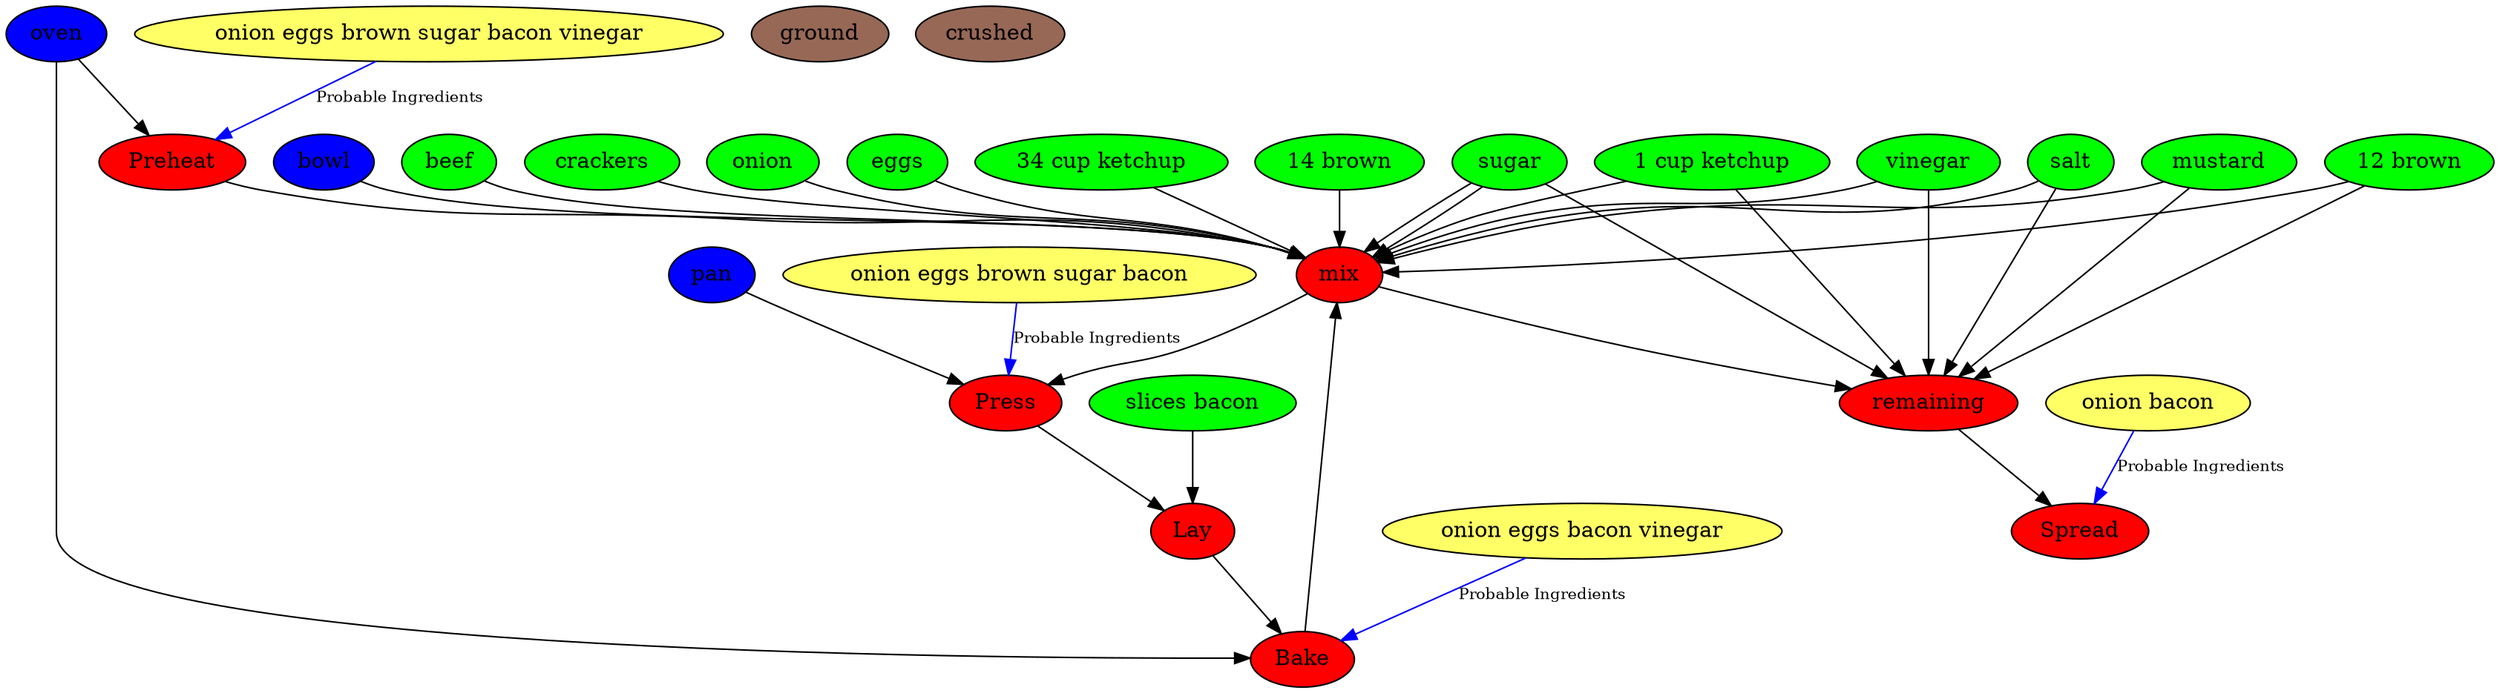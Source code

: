 digraph G {
Preheat [style=filled, fillcolor=red];
oven [style=filled, fillcolor="#0000ff"];
"onion eggs brown sugar bacon vinegar" [style=filled, fillcolor="#ffff66"];
bowl [style=filled, fillcolor="#0000ff"];
mix [style=filled, fillcolor=red];
ground [style=filled, fillcolor="#976856"];
beef [style=filled, fillcolor=green];
crushed [style=filled, fillcolor="#976856"];
crackers [style=filled, fillcolor=green];
onion [style=filled, fillcolor=green];
eggs [style=filled, fillcolor=green];
"34 cup ketchup" [style=filled, fillcolor=green];
"14 brown" [style=filled, fillcolor=green];
sugar [style=filled, fillcolor=green];
Press [style=filled, fillcolor=red];
pan [style=filled, fillcolor="#0000ff"];
"onion eggs brown sugar bacon" [style=filled, fillcolor="#ffff66"];
Lay [style=filled, fillcolor=red];
"slices bacon" [style=filled, fillcolor=green];
Bake [style=filled, fillcolor=red];
oven [style=filled, fillcolor="#0000ff"];
"onion eggs bacon vinegar" [style=filled, fillcolor="#ffff66"];
mix [style=filled, fillcolor=red];
remaining [style=filled, fillcolor=red];
"1 cup ketchup" [style=filled, fillcolor=green];
vinegar [style=filled, fillcolor=green];
salt [style=filled, fillcolor=green];
mustard [style=filled, fillcolor=green];
"12 brown" [style=filled, fillcolor=green];
sugar [style=filled, fillcolor=green];
Spread [style=filled, fillcolor=red];
"onion bacon" [style=filled, fillcolor="#ffff66"];
Preheat -> mix;
mix -> Press;
Press -> Lay;
Lay -> Bake;
Bake -> mix;
mix -> remaining;
remaining -> Spread;
beef -> mix;
crackers -> mix;
onion -> mix;
eggs -> mix;
"34 cup ketchup" -> mix;
"14 brown" -> mix;
sugar -> mix;
"slices bacon" -> Lay;
"1 cup ketchup" -> mix;
vinegar -> mix;
salt -> mix;
mustard -> mix;
"12 brown" -> mix;
sugar -> mix;
"1 cup ketchup" -> remaining;
vinegar -> remaining;
salt -> remaining;
mustard -> remaining;
"12 brown" -> remaining;
sugar -> remaining;
oven -> Preheat;
bowl -> mix;
pan -> Press;
oven -> Bake;
"onion eggs brown sugar bacon vinegar" -> Preheat  [color=blue, labelfontcolor="#009933", fontsize="10.0", label="Probable Ingredients"];
"onion eggs brown sugar bacon" -> Press  [color=blue, labelfontcolor="#009933", fontsize="10.0", label="Probable Ingredients"];
"onion eggs bacon vinegar" -> Bake  [color=blue, labelfontcolor="#009933", fontsize="10.0", label="Probable Ingredients"];
"onion bacon" -> Spread  [color=blue, labelfontcolor="#009933", fontsize="10.0", label="Probable Ingredients"];
}
